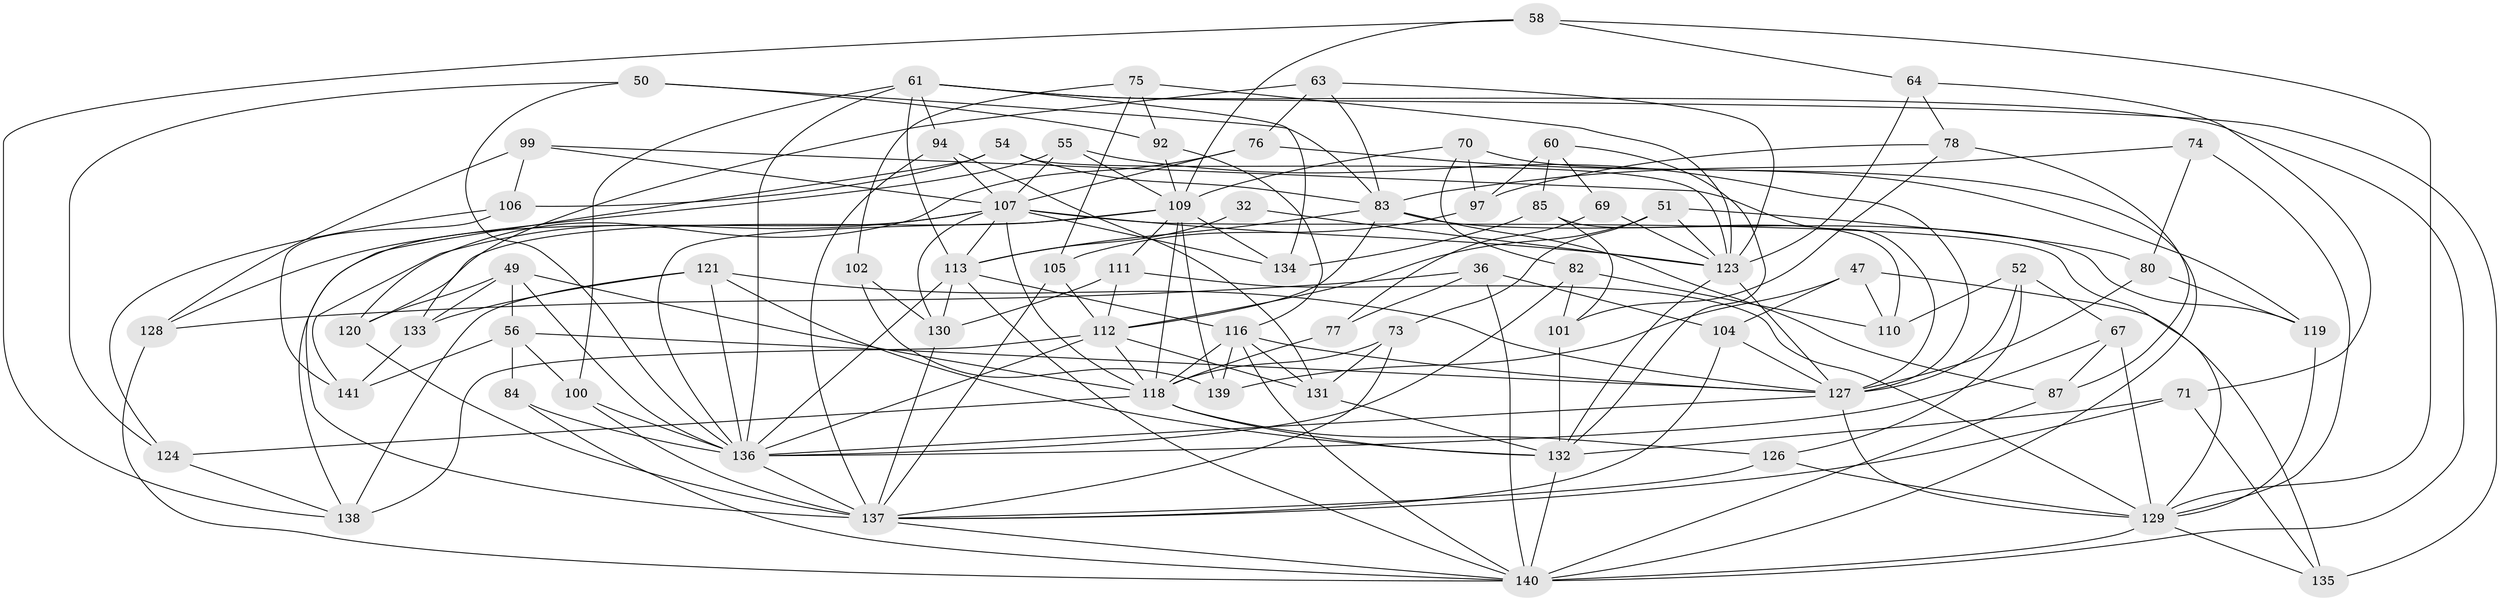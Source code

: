 // original degree distribution, {4: 1.0}
// Generated by graph-tools (version 1.1) at 2025/03/03/04/25 22:03:46]
// undirected, 70 vertices, 182 edges
graph export_dot {
graph [start="1"]
  node [color=gray90,style=filled];
  32;
  36 [super="+5"];
  47;
  49 [super="+21"];
  50;
  51;
  52;
  54;
  55;
  56 [super="+42"];
  58;
  60;
  61 [super="+46"];
  63;
  64;
  67;
  69;
  70;
  71;
  73;
  74;
  75;
  76;
  77;
  78;
  80 [super="+66"];
  82;
  83 [super="+53"];
  84;
  85;
  87;
  92;
  94 [super="+81"];
  97;
  99;
  100 [super="+12"];
  101;
  102;
  104;
  105;
  106;
  107 [super="+88"];
  109 [super="+90"];
  110;
  111;
  112 [super="+2+65"];
  113 [super="+16+48"];
  116 [super="+29+91+115"];
  118 [super="+17+27+117"];
  119;
  120 [super="+59"];
  121 [super="+114"];
  123 [super="+37+62+89"];
  124;
  126;
  127 [super="+57+72"];
  128;
  129 [super="+86+122"];
  130 [super="+1"];
  131 [super="+103"];
  132 [super="+125"];
  133;
  134;
  135;
  136 [super="+4+13+41+96"];
  137 [super="+33+93"];
  138 [super="+24"];
  139;
  140 [super="+108+98"];
  141;
  32 -- 113 [weight=3];
  32 -- 123;
  36 -- 104;
  36 -- 128;
  36 -- 77 [weight=2];
  36 -- 140 [weight=2];
  47 -- 135;
  47 -- 139;
  47 -- 110;
  47 -- 104;
  49 -- 133;
  49 -- 120 [weight=2];
  49 -- 56;
  49 -- 118;
  49 -- 136;
  50 -- 124;
  50 -- 83;
  50 -- 92;
  50 -- 136;
  51 -- 80;
  51 -- 73;
  51 -- 112;
  51 -- 123;
  52 -- 67;
  52 -- 110;
  52 -- 126;
  52 -- 127;
  54 -- 106;
  54 -- 137;
  54 -- 123;
  54 -- 83;
  55 -- 109;
  55 -- 128;
  55 -- 107;
  55 -- 127;
  56 -- 100 [weight=2];
  56 -- 84;
  56 -- 141;
  56 -- 127;
  58 -- 64;
  58 -- 138;
  58 -- 129;
  58 -- 109;
  60 -- 85;
  60 -- 69;
  60 -- 97;
  60 -- 132;
  61 -- 113 [weight=2];
  61 -- 100;
  61 -- 134;
  61 -- 135;
  61 -- 140;
  61 -- 94 [weight=2];
  61 -- 136 [weight=2];
  63 -- 123;
  63 -- 83;
  63 -- 76;
  63 -- 133;
  64 -- 71;
  64 -- 78;
  64 -- 123;
  67 -- 87;
  67 -- 136;
  67 -- 129;
  69 -- 77;
  69 -- 123 [weight=2];
  70 -- 97;
  70 -- 82;
  70 -- 109;
  70 -- 140;
  71 -- 135;
  71 -- 132;
  71 -- 137;
  73 -- 137;
  73 -- 131;
  73 -- 118;
  74 -- 80 [weight=2];
  74 -- 129;
  74 -- 83;
  75 -- 105;
  75 -- 123;
  75 -- 102;
  75 -- 92;
  76 -- 107;
  76 -- 119;
  76 -- 120;
  77 -- 118;
  78 -- 87;
  78 -- 97;
  78 -- 101;
  80 -- 119;
  80 -- 127 [weight=2];
  82 -- 101;
  82 -- 110;
  82 -- 136;
  83 -- 112;
  83 -- 113;
  83 -- 119;
  83 -- 87;
  84 -- 136 [weight=2];
  84 -- 140;
  85 -- 134;
  85 -- 110;
  85 -- 101;
  87 -- 140;
  92 -- 116;
  92 -- 109;
  94 -- 137 [weight=3];
  94 -- 131;
  94 -- 107 [weight=2];
  97 -- 105;
  99 -- 127;
  99 -- 106;
  99 -- 128;
  99 -- 107;
  100 -- 137;
  100 -- 136 [weight=2];
  101 -- 132;
  102 -- 130 [weight=2];
  102 -- 139;
  104 -- 127;
  104 -- 137;
  105 -- 112;
  105 -- 137;
  106 -- 141;
  106 -- 124;
  107 -- 129 [weight=2];
  107 -- 130;
  107 -- 134;
  107 -- 138;
  107 -- 141;
  107 -- 113;
  107 -- 118;
  107 -- 123;
  109 -- 120 [weight=2];
  109 -- 136;
  109 -- 134;
  109 -- 139;
  109 -- 111;
  109 -- 118 [weight=2];
  111 -- 130;
  111 -- 112;
  111 -- 129;
  112 -- 118;
  112 -- 138;
  112 -- 131;
  112 -- 136;
  113 -- 130;
  113 -- 136;
  113 -- 116 [weight=2];
  113 -- 140;
  116 -- 140;
  116 -- 118 [weight=2];
  116 -- 139;
  116 -- 131 [weight=2];
  116 -- 127;
  118 -- 124;
  118 -- 126;
  118 -- 132;
  119 -- 129;
  120 -- 137;
  121 -- 138 [weight=2];
  121 -- 132;
  121 -- 133;
  121 -- 136;
  121 -- 127;
  123 -- 132;
  123 -- 127 [weight=2];
  124 -- 138;
  126 -- 137;
  126 -- 129;
  127 -- 129 [weight=2];
  127 -- 136;
  128 -- 140;
  129 -- 135;
  129 -- 140 [weight=3];
  130 -- 137;
  131 -- 132;
  132 -- 140;
  133 -- 141;
  136 -- 137;
  137 -- 140;
}
